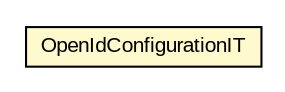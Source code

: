 #!/usr/local/bin/dot
#
# Class diagram 
# Generated by UMLGraph version R5_6-24-gf6e263 (http://www.umlgraph.org/)
#

digraph G {
	edge [fontname="arial",fontsize=10,labelfontname="arial",labelfontsize=10];
	node [fontname="arial",fontsize=10,shape=plaintext];
	nodesep=0.25;
	ranksep=0.5;
	// net.trajano.openidconnect.crypto.test.OpenIdConfigurationIT
	c482 [label=<<table title="net.trajano.openidconnect.crypto.test.OpenIdConfigurationIT" border="0" cellborder="1" cellspacing="0" cellpadding="2" port="p" bgcolor="lemonChiffon" href="./OpenIdConfigurationIT.html">
		<tr><td><table border="0" cellspacing="0" cellpadding="1">
<tr><td align="center" balign="center"> OpenIdConfigurationIT </td></tr>
		</table></td></tr>
		</table>>, URL="./OpenIdConfigurationIT.html", fontname="arial", fontcolor="black", fontsize=10.0];
}

